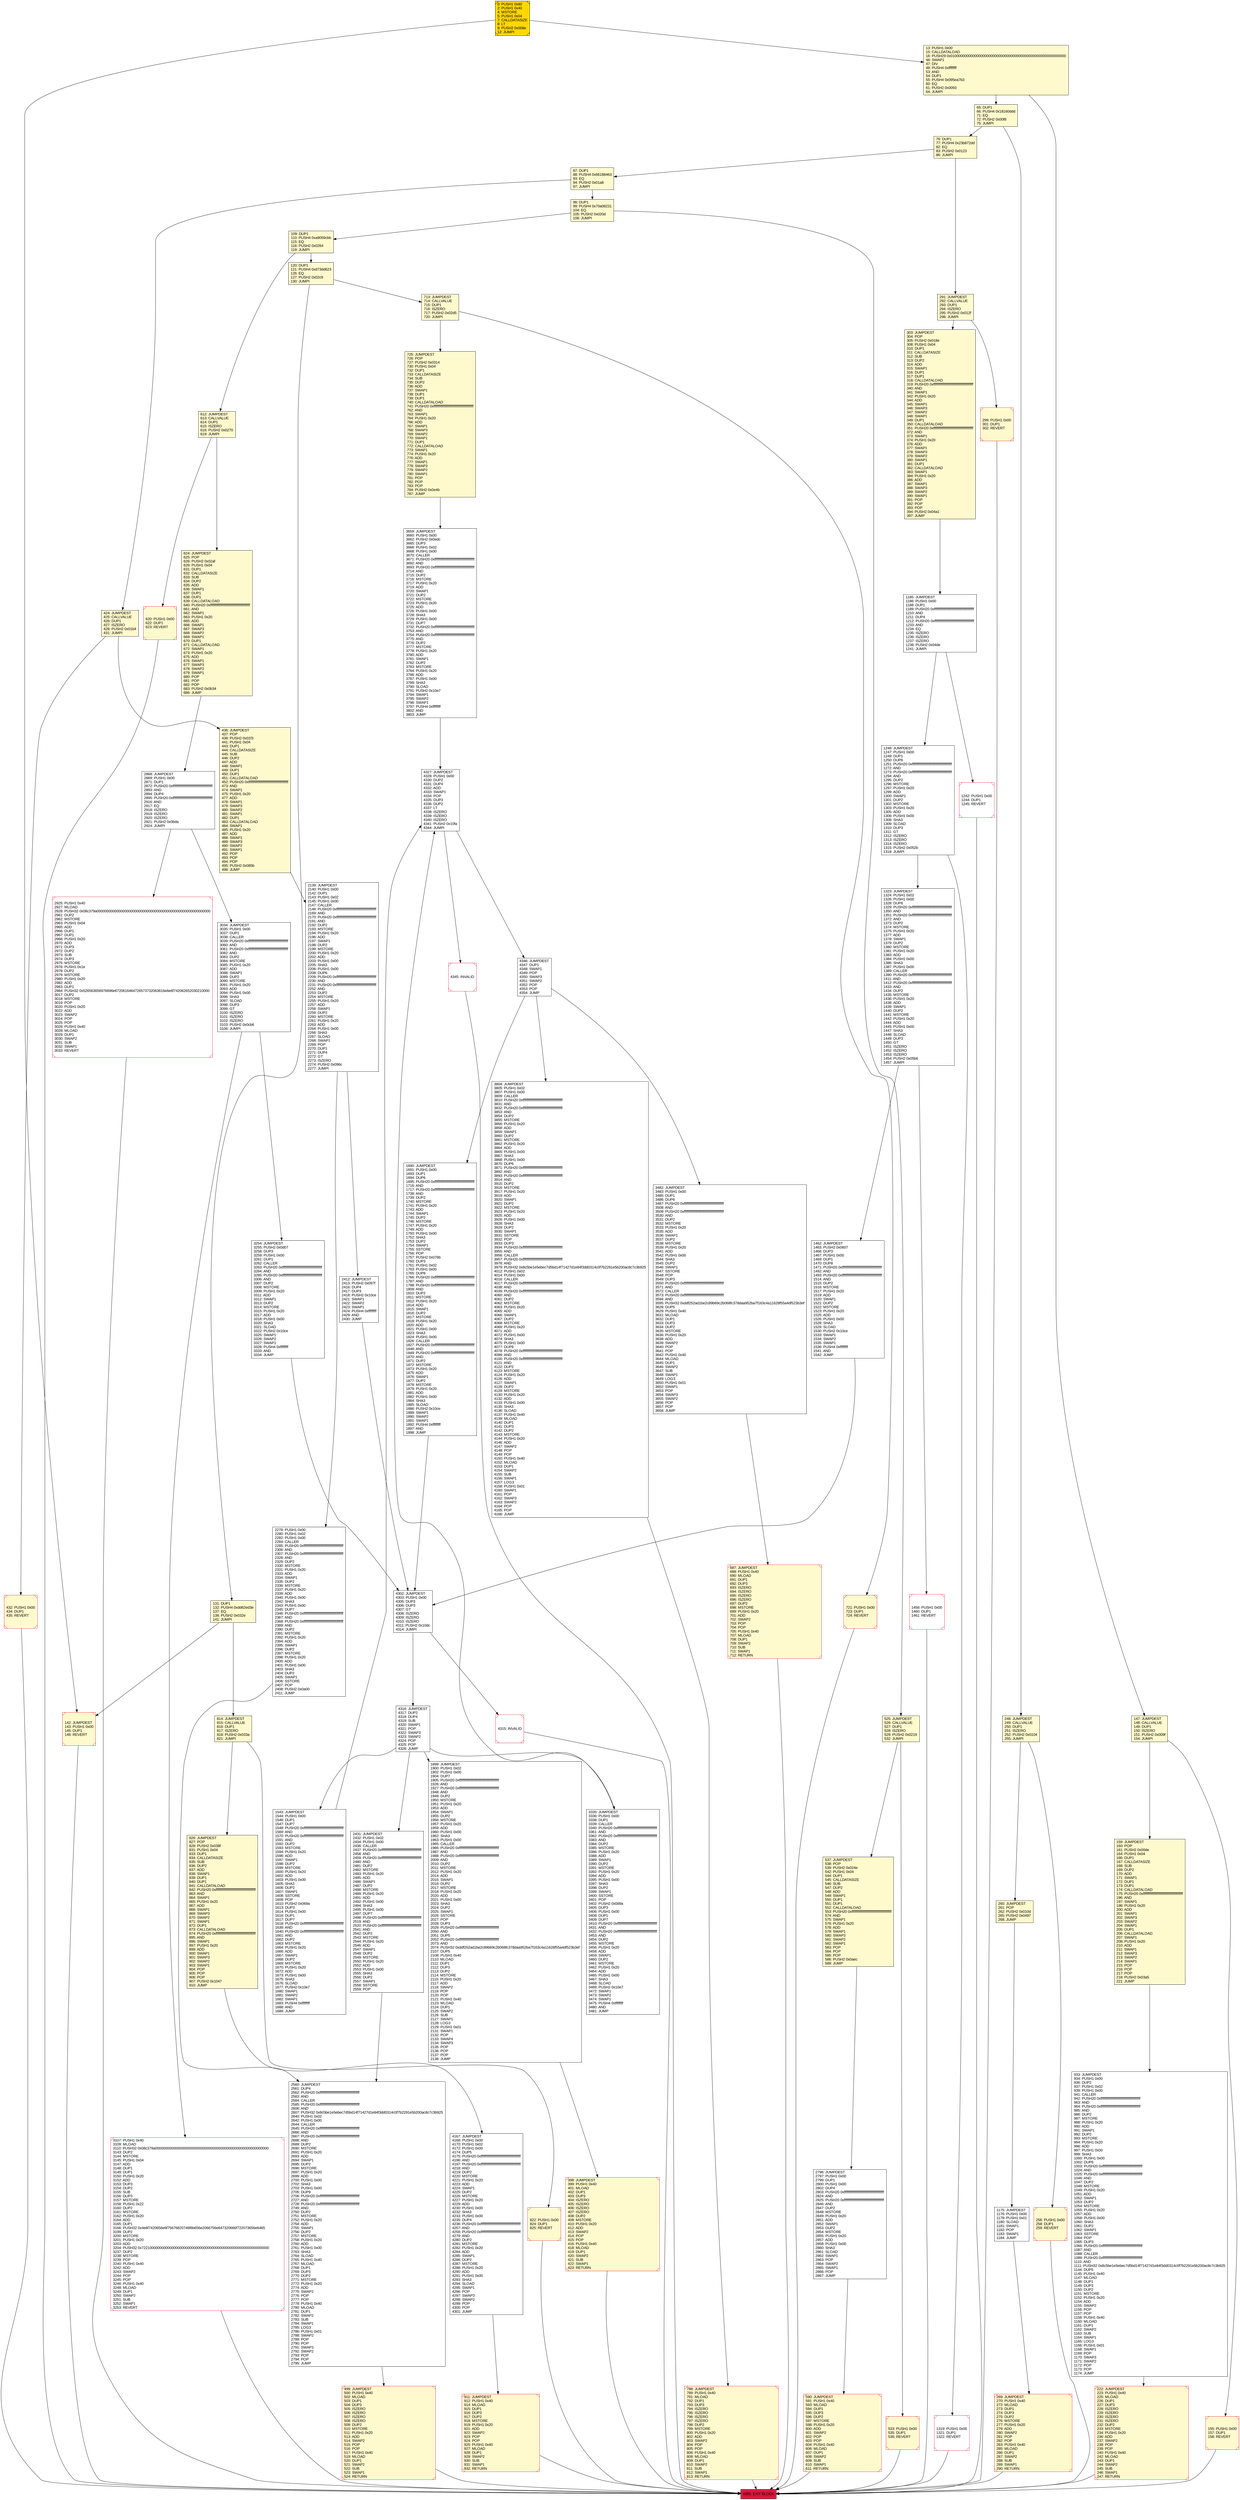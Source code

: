 digraph G {
bgcolor=transparent rankdir=UD;
node [shape=box style=filled color=black fillcolor=white fontname=arial fontcolor=black];
98 [label="98: DUP1\l99: PUSH4 0x70a08231\l104: EQ\l105: PUSH2 0x020d\l108: JUMPI\l" fillcolor=lemonchiffon ];
1543 [label="1543: JUMPDEST\l1544: PUSH1 0x00\l1546: DUP1\l1547: DUP7\l1548: PUSH20 0xffffffffffffffffffffffffffffffffffffffff\l1569: AND\l1570: PUSH20 0xffffffffffffffffffffffffffffffffffffffff\l1591: AND\l1592: DUP2\l1593: MSTORE\l1594: PUSH1 0x20\l1596: ADD\l1597: SWAP1\l1598: DUP2\l1599: MSTORE\l1600: PUSH1 0x20\l1602: ADD\l1603: PUSH1 0x00\l1605: SHA3\l1606: DUP2\l1607: SWAP1\l1608: SSTORE\l1609: POP\l1610: PUSH2 0x069a\l1613: DUP3\l1614: PUSH1 0x00\l1616: DUP1\l1617: DUP7\l1618: PUSH20 0xffffffffffffffffffffffffffffffffffffffff\l1639: AND\l1640: PUSH20 0xffffffffffffffffffffffffffffffffffffffff\l1661: AND\l1662: DUP2\l1663: MSTORE\l1664: PUSH1 0x20\l1666: ADD\l1667: SWAP1\l1668: DUP2\l1669: MSTORE\l1670: PUSH1 0x20\l1672: ADD\l1673: PUSH1 0x00\l1675: SHA3\l1676: SLOAD\l1677: PUSH2 0x10e7\l1680: SWAP1\l1681: SWAP2\l1682: SWAP1\l1683: PUSH4 0xffffffff\l1688: AND\l1689: JUMP\l" ];
4355 [label="4355: EXIT BLOCK\l" fillcolor=crimson ];
1175 [label="1175: JUMPDEST\l1176: PUSH1 0x00\l1178: PUSH1 0x01\l1180: SLOAD\l1181: SWAP1\l1182: POP\l1183: SWAP1\l1184: JUMP\l" ];
291 [label="291: JUMPDEST\l292: CALLVALUE\l293: DUP1\l294: ISZERO\l295: PUSH2 0x012f\l298: JUMPI\l" fillcolor=lemonchiffon ];
1319 [label="1319: PUSH1 0x00\l1321: DUP1\l1322: REVERT\l" shape=Msquare color=crimson ];
3034 [label="3034: JUMPDEST\l3035: PUSH1 0x00\l3037: DUP1\l3038: CALLER\l3039: PUSH20 0xffffffffffffffffffffffffffffffffffffffff\l3060: AND\l3061: PUSH20 0xffffffffffffffffffffffffffffffffffffffff\l3082: AND\l3083: DUP2\l3084: MSTORE\l3085: PUSH1 0x20\l3087: ADD\l3088: SWAP1\l3089: DUP2\l3090: MSTORE\l3091: PUSH1 0x20\l3093: ADD\l3094: PUSH1 0x00\l3096: SHA3\l3097: SLOAD\l3098: DUP3\l3099: GT\l3100: ISZERO\l3101: ISZERO\l3102: ISZERO\l3103: PUSH2 0x0cb6\l3106: JUMPI\l" ];
147 [label="147: JUMPDEST\l148: CALLVALUE\l149: DUP1\l150: ISZERO\l151: PUSH2 0x009f\l154: JUMPI\l" fillcolor=lemonchiffon ];
299 [label="299: PUSH1 0x00\l301: DUP1\l302: REVERT\l" fillcolor=lemonchiffon shape=Msquare color=crimson ];
142 [label="142: JUMPDEST\l143: PUSH1 0x00\l145: DUP1\l146: REVERT\l" fillcolor=lemonchiffon shape=Msquare color=crimson ];
2139 [label="2139: JUMPDEST\l2140: PUSH1 0x00\l2142: DUP1\l2143: PUSH1 0x02\l2145: PUSH1 0x00\l2147: CALLER\l2148: PUSH20 0xffffffffffffffffffffffffffffffffffffffff\l2169: AND\l2170: PUSH20 0xffffffffffffffffffffffffffffffffffffffff\l2191: AND\l2192: DUP2\l2193: MSTORE\l2194: PUSH1 0x20\l2196: ADD\l2197: SWAP1\l2198: DUP2\l2199: MSTORE\l2200: PUSH1 0x20\l2202: ADD\l2203: PUSH1 0x00\l2205: SHA3\l2206: PUSH1 0x00\l2208: DUP6\l2209: PUSH20 0xffffffffffffffffffffffffffffffffffffffff\l2230: AND\l2231: PUSH20 0xffffffffffffffffffffffffffffffffffffffff\l2252: AND\l2253: DUP2\l2254: MSTORE\l2255: PUSH1 0x20\l2257: ADD\l2258: SWAP1\l2259: DUP2\l2260: MSTORE\l2261: PUSH1 0x20\l2263: ADD\l2264: PUSH1 0x00\l2266: SHA3\l2267: SLOAD\l2268: SWAP1\l2269: POP\l2270: DUP1\l2271: DUP4\l2272: GT\l2273: ISZERO\l2274: PUSH2 0x096c\l2277: JUMPI\l" ];
432 [label="432: PUSH1 0x00\l434: DUP1\l435: REVERT\l" fillcolor=lemonchiffon shape=Msquare color=crimson ];
687 [label="687: JUMPDEST\l688: PUSH1 0x40\l690: MLOAD\l691: DUP1\l692: DUP3\l693: ISZERO\l694: ISZERO\l695: ISZERO\l696: ISZERO\l697: DUP2\l698: MSTORE\l699: PUSH1 0x20\l701: ADD\l702: SWAP2\l703: POP\l704: POP\l705: PUSH1 0x40\l707: MLOAD\l708: DUP1\l709: SWAP2\l710: SUB\l711: SWAP1\l712: RETURN\l" fillcolor=lemonchiffon shape=Msquare color=crimson ];
1458 [label="1458: PUSH1 0x00\l1460: DUP1\l1461: REVERT\l" shape=Msquare color=crimson ];
2412 [label="2412: JUMPDEST\l2413: PUSH2 0x097f\l2416: DUP4\l2417: DUP3\l2418: PUSH2 0x10ce\l2421: SWAP1\l2422: SWAP2\l2423: SWAP1\l2424: PUSH4 0xffffffff\l2429: AND\l2430: JUMP\l" ];
109 [label="109: DUP1\l110: PUSH4 0xa9059cbb\l115: EQ\l116: PUSH2 0x0264\l119: JUMPI\l" fillcolor=lemonchiffon ];
822 [label="822: PUSH1 0x00\l824: DUP1\l825: REVERT\l" fillcolor=lemonchiffon shape=Msquare color=crimson ];
13 [label="13: PUSH1 0x00\l15: CALLDATALOAD\l16: PUSH29 0x0100000000000000000000000000000000000000000000000000000000\l46: SWAP1\l47: DIV\l48: PUSH4 0xffffffff\l53: AND\l54: DUP1\l55: PUSH4 0x095ea7b3\l60: EQ\l61: PUSH2 0x0093\l64: JUMPI\l" fillcolor=lemonchiffon ];
525 [label="525: JUMPDEST\l526: CALLVALUE\l527: DUP1\l528: ISZERO\l529: PUSH2 0x0219\l532: JUMPI\l" fillcolor=lemonchiffon ];
1899 [label="1899: JUMPDEST\l1900: PUSH1 0x02\l1902: PUSH1 0x00\l1904: DUP7\l1905: PUSH20 0xffffffffffffffffffffffffffffffffffffffff\l1926: AND\l1927: PUSH20 0xffffffffffffffffffffffffffffffffffffffff\l1948: AND\l1949: DUP2\l1950: MSTORE\l1951: PUSH1 0x20\l1953: ADD\l1954: SWAP1\l1955: DUP2\l1956: MSTORE\l1957: PUSH1 0x20\l1959: ADD\l1960: PUSH1 0x00\l1962: SHA3\l1963: PUSH1 0x00\l1965: CALLER\l1966: PUSH20 0xffffffffffffffffffffffffffffffffffffffff\l1987: AND\l1988: PUSH20 0xffffffffffffffffffffffffffffffffffffffff\l2009: AND\l2010: DUP2\l2011: MSTORE\l2012: PUSH1 0x20\l2014: ADD\l2015: SWAP1\l2016: DUP2\l2017: MSTORE\l2018: PUSH1 0x20\l2020: ADD\l2021: PUSH1 0x00\l2023: SHA3\l2024: DUP2\l2025: SWAP1\l2026: SSTORE\l2027: POP\l2028: DUP3\l2029: PUSH20 0xffffffffffffffffffffffffffffffffffffffff\l2050: AND\l2051: DUP5\l2052: PUSH20 0xffffffffffffffffffffffffffffffffffffffff\l2073: AND\l2074: PUSH32 0xddf252ad1be2c89b69c2b068fc378daa952ba7f163c4a11628f55a4df523b3ef\l2107: DUP5\l2108: PUSH1 0x40\l2110: MLOAD\l2111: DUP1\l2112: DUP3\l2113: DUP2\l2114: MSTORE\l2115: PUSH1 0x20\l2117: ADD\l2118: SWAP2\l2119: POP\l2120: POP\l2121: PUSH1 0x40\l2123: MLOAD\l2124: DUP1\l2125: SWAP2\l2126: SUB\l2127: SWAP1\l2128: LOG3\l2129: PUSH1 0x01\l2131: SWAP1\l2132: POP\l2133: SWAP4\l2134: SWAP3\l2135: POP\l2136: POP\l2137: POP\l2138: JUMP\l" ];
256 [label="256: PUSH1 0x00\l258: DUP1\l259: REVERT\l" fillcolor=lemonchiffon shape=Msquare color=crimson ];
1323 [label="1323: JUMPDEST\l1324: PUSH1 0x02\l1326: PUSH1 0x00\l1328: DUP6\l1329: PUSH20 0xffffffffffffffffffffffffffffffffffffffff\l1350: AND\l1351: PUSH20 0xffffffffffffffffffffffffffffffffffffffff\l1372: AND\l1373: DUP2\l1374: MSTORE\l1375: PUSH1 0x20\l1377: ADD\l1378: SWAP1\l1379: DUP2\l1380: MSTORE\l1381: PUSH1 0x20\l1383: ADD\l1384: PUSH1 0x00\l1386: SHA3\l1387: PUSH1 0x00\l1389: CALLER\l1390: PUSH20 0xffffffffffffffffffffffffffffffffffffffff\l1411: AND\l1412: PUSH20 0xffffffffffffffffffffffffffffffffffffffff\l1433: AND\l1434: DUP2\l1435: MSTORE\l1436: PUSH1 0x20\l1438: ADD\l1439: SWAP1\l1440: DUP2\l1441: MSTORE\l1442: PUSH1 0x20\l1444: ADD\l1445: PUSH1 0x00\l1447: SHA3\l1448: SLOAD\l1449: DUP3\l1450: GT\l1451: ISZERO\l1452: ISZERO\l1453: ISZERO\l1454: PUSH2 0x05b6\l1457: JUMPI\l" ];
1690 [label="1690: JUMPDEST\l1691: PUSH1 0x00\l1693: DUP1\l1694: DUP6\l1695: PUSH20 0xffffffffffffffffffffffffffffffffffffffff\l1716: AND\l1717: PUSH20 0xffffffffffffffffffffffffffffffffffffffff\l1738: AND\l1739: DUP2\l1740: MSTORE\l1741: PUSH1 0x20\l1743: ADD\l1744: SWAP1\l1745: DUP2\l1746: MSTORE\l1747: PUSH1 0x20\l1749: ADD\l1750: PUSH1 0x00\l1752: SHA3\l1753: DUP2\l1754: SWAP1\l1755: SSTORE\l1756: POP\l1757: PUSH2 0x076b\l1760: DUP3\l1761: PUSH1 0x02\l1763: PUSH1 0x00\l1765: DUP8\l1766: PUSH20 0xffffffffffffffffffffffffffffffffffffffff\l1787: AND\l1788: PUSH20 0xffffffffffffffffffffffffffffffffffffffff\l1809: AND\l1810: DUP2\l1811: MSTORE\l1812: PUSH1 0x20\l1814: ADD\l1815: SWAP1\l1816: DUP2\l1817: MSTORE\l1818: PUSH1 0x20\l1820: ADD\l1821: PUSH1 0x00\l1823: SHA3\l1824: PUSH1 0x00\l1826: CALLER\l1827: PUSH20 0xffffffffffffffffffffffffffffffffffffffff\l1848: AND\l1849: PUSH20 0xffffffffffffffffffffffffffffffffffffffff\l1870: AND\l1871: DUP2\l1872: MSTORE\l1873: PUSH1 0x20\l1875: ADD\l1876: SWAP1\l1877: DUP2\l1878: MSTORE\l1879: PUSH1 0x20\l1881: ADD\l1882: PUSH1 0x00\l1884: SHA3\l1885: SLOAD\l1886: PUSH2 0x10ce\l1889: SWAP1\l1890: SWAP2\l1891: SWAP1\l1892: PUSH4 0xffffffff\l1897: AND\l1898: JUMP\l" ];
3107 [label="3107: PUSH1 0x40\l3109: MLOAD\l3110: PUSH32 0x08c379a000000000000000000000000000000000000000000000000000000000\l3143: DUP2\l3144: MSTORE\l3145: PUSH1 0x04\l3147: ADD\l3148: DUP1\l3149: DUP1\l3150: PUSH1 0x20\l3152: ADD\l3153: DUP3\l3154: DUP2\l3155: SUB\l3156: DUP3\l3157: MSTORE\l3158: PUSH1 0x22\l3160: DUP2\l3161: MSTORE\l3162: PUSH1 0x20\l3164: ADD\l3165: DUP1\l3166: PUSH32 0x4e6f7420656e6f75676820746f6b656e2066756e647320666f722073656e6465\l3199: DUP2\l3200: MSTORE\l3201: PUSH1 0x20\l3203: ADD\l3204: PUSH32 0x7221000000000000000000000000000000000000000000000000000000000000\l3237: DUP2\l3238: MSTORE\l3239: POP\l3240: PUSH1 0x40\l3242: ADD\l3243: SWAP2\l3244: POP\l3245: POP\l3246: PUSH1 0x40\l3248: MLOAD\l3249: DUP1\l3250: SWAP2\l3251: SUB\l3252: SWAP1\l3253: REVERT\l" shape=Msquare color=crimson ];
3254 [label="3254: JUMPDEST\l3255: PUSH2 0x0d07\l3258: DUP3\l3259: PUSH1 0x00\l3261: DUP1\l3262: CALLER\l3263: PUSH20 0xffffffffffffffffffffffffffffffffffffffff\l3284: AND\l3285: PUSH20 0xffffffffffffffffffffffffffffffffffffffff\l3306: AND\l3307: DUP2\l3308: MSTORE\l3309: PUSH1 0x20\l3311: ADD\l3312: SWAP1\l3313: DUP2\l3314: MSTORE\l3315: PUSH1 0x20\l3317: ADD\l3318: PUSH1 0x00\l3320: SHA3\l3321: SLOAD\l3322: PUSH2 0x10ce\l3325: SWAP1\l3326: SWAP2\l3327: SWAP1\l3328: PUSH4 0xffffffff\l3333: AND\l3334: JUMP\l" ];
788 [label="788: JUMPDEST\l789: PUSH1 0x40\l791: MLOAD\l792: DUP1\l793: DUP3\l794: ISZERO\l795: ISZERO\l796: ISZERO\l797: ISZERO\l798: DUP2\l799: MSTORE\l800: PUSH1 0x20\l802: ADD\l803: SWAP2\l804: POP\l805: POP\l806: PUSH1 0x40\l808: MLOAD\l809: DUP1\l810: SWAP2\l811: SUB\l812: SWAP1\l813: RETURN\l" fillcolor=lemonchiffon shape=Msquare color=crimson ];
4327 [label="4327: JUMPDEST\l4328: PUSH1 0x00\l4330: DUP2\l4331: DUP4\l4332: ADD\l4333: SWAP1\l4334: POP\l4335: DUP3\l4336: DUP2\l4337: LT\l4338: ISZERO\l4339: ISZERO\l4340: ISZERO\l4341: PUSH2 0x10fa\l4344: JUMPI\l" ];
713 [label="713: JUMPDEST\l714: CALLVALUE\l715: DUP1\l716: ISZERO\l717: PUSH2 0x02d5\l720: JUMPI\l" fillcolor=lemonchiffon ];
1185 [label="1185: JUMPDEST\l1186: PUSH1 0x00\l1188: DUP1\l1189: PUSH20 0xffffffffffffffffffffffffffffffffffffffff\l1210: AND\l1211: DUP4\l1212: PUSH20 0xffffffffffffffffffffffffffffffffffffffff\l1233: AND\l1234: EQ\l1235: ISZERO\l1236: ISZERO\l1237: ISZERO\l1238: PUSH2 0x04de\l1241: JUMPI\l" ];
624 [label="624: JUMPDEST\l625: POP\l626: PUSH2 0x02af\l629: PUSH1 0x04\l631: DUP1\l632: CALLDATASIZE\l633: SUB\l634: DUP2\l635: ADD\l636: SWAP1\l637: DUP1\l638: DUP1\l639: CALLDATALOAD\l640: PUSH20 0xffffffffffffffffffffffffffffffffffffffff\l661: AND\l662: SWAP1\l663: PUSH1 0x20\l665: ADD\l666: SWAP1\l667: SWAP3\l668: SWAP2\l669: SWAP1\l670: DUP1\l671: CALLDATALOAD\l672: SWAP1\l673: PUSH1 0x20\l675: ADD\l676: SWAP1\l677: SWAP3\l678: SWAP2\l679: SWAP1\l680: POP\l681: POP\l682: POP\l683: PUSH2 0x0b34\l686: JUMP\l" fillcolor=lemonchiffon ];
3804 [label="3804: JUMPDEST\l3805: PUSH1 0x02\l3807: PUSH1 0x00\l3809: CALLER\l3810: PUSH20 0xffffffffffffffffffffffffffffffffffffffff\l3831: AND\l3832: PUSH20 0xffffffffffffffffffffffffffffffffffffffff\l3853: AND\l3854: DUP2\l3855: MSTORE\l3856: PUSH1 0x20\l3858: ADD\l3859: SWAP1\l3860: DUP2\l3861: MSTORE\l3862: PUSH1 0x20\l3864: ADD\l3865: PUSH1 0x00\l3867: SHA3\l3868: PUSH1 0x00\l3870: DUP6\l3871: PUSH20 0xffffffffffffffffffffffffffffffffffffffff\l3892: AND\l3893: PUSH20 0xffffffffffffffffffffffffffffffffffffffff\l3914: AND\l3915: DUP2\l3916: MSTORE\l3917: PUSH1 0x20\l3919: ADD\l3920: SWAP1\l3921: DUP2\l3922: MSTORE\l3923: PUSH1 0x20\l3925: ADD\l3926: PUSH1 0x00\l3928: SHA3\l3929: DUP2\l3930: SWAP1\l3931: SSTORE\l3932: POP\l3933: DUP3\l3934: PUSH20 0xffffffffffffffffffffffffffffffffffffffff\l3955: AND\l3956: CALLER\l3957: PUSH20 0xffffffffffffffffffffffffffffffffffffffff\l3978: AND\l3979: PUSH32 0x8c5be1e5ebec7d5bd14f71427d1e84f3dd0314c0f7b2291e5b200ac8c7c3b925\l4012: PUSH1 0x02\l4014: PUSH1 0x00\l4016: CALLER\l4017: PUSH20 0xffffffffffffffffffffffffffffffffffffffff\l4038: AND\l4039: PUSH20 0xffffffffffffffffffffffffffffffffffffffff\l4060: AND\l4061: DUP2\l4062: MSTORE\l4063: PUSH1 0x20\l4065: ADD\l4066: SWAP1\l4067: DUP2\l4068: MSTORE\l4069: PUSH1 0x20\l4071: ADD\l4072: PUSH1 0x00\l4074: SHA3\l4075: PUSH1 0x00\l4077: DUP8\l4078: PUSH20 0xffffffffffffffffffffffffffffffffffffffff\l4099: AND\l4100: PUSH20 0xffffffffffffffffffffffffffffffffffffffff\l4121: AND\l4122: DUP2\l4123: MSTORE\l4124: PUSH1 0x20\l4126: ADD\l4127: SWAP1\l4128: DUP2\l4129: MSTORE\l4130: PUSH1 0x20\l4132: ADD\l4133: PUSH1 0x00\l4135: SHA3\l4136: SLOAD\l4137: PUSH1 0x40\l4139: MLOAD\l4140: DUP1\l4141: DUP3\l4142: DUP2\l4143: MSTORE\l4144: PUSH1 0x20\l4146: ADD\l4147: SWAP2\l4148: POP\l4149: POP\l4150: PUSH1 0x40\l4152: MLOAD\l4153: DUP1\l4154: SWAP2\l4155: SUB\l4156: SWAP1\l4157: LOG3\l4158: PUSH1 0x01\l4160: SWAP1\l4161: POP\l4162: SWAP3\l4163: SWAP2\l4164: POP\l4165: POP\l4166: JUMP\l" ];
398 [label="398: JUMPDEST\l399: PUSH1 0x40\l401: MLOAD\l402: DUP1\l403: DUP3\l404: ISZERO\l405: ISZERO\l406: ISZERO\l407: ISZERO\l408: DUP2\l409: MSTORE\l410: PUSH1 0x20\l412: ADD\l413: SWAP2\l414: POP\l415: POP\l416: PUSH1 0x40\l418: MLOAD\l419: DUP1\l420: SWAP2\l421: SUB\l422: SWAP1\l423: RETURN\l" fillcolor=lemonchiffon shape=Msquare color=crimson ];
1246 [label="1246: JUMPDEST\l1247: PUSH1 0x00\l1249: DUP1\l1250: DUP6\l1251: PUSH20 0xffffffffffffffffffffffffffffffffffffffff\l1272: AND\l1273: PUSH20 0xffffffffffffffffffffffffffffffffffffffff\l1294: AND\l1295: DUP2\l1296: MSTORE\l1297: PUSH1 0x20\l1299: ADD\l1300: SWAP1\l1301: DUP2\l1302: MSTORE\l1303: PUSH1 0x20\l1305: ADD\l1306: PUSH1 0x00\l1308: SHA3\l1309: SLOAD\l1310: DUP3\l1311: GT\l1312: ISZERO\l1313: ISZERO\l1314: ISZERO\l1315: PUSH2 0x052b\l1318: JUMPI\l" ];
120 [label="120: DUP1\l121: PUSH4 0xd73dd623\l126: EQ\l127: PUSH2 0x02c9\l130: JUMPI\l" fillcolor=lemonchiffon ];
533 [label="533: PUSH1 0x00\l535: DUP1\l536: REVERT\l" fillcolor=lemonchiffon shape=Msquare color=crimson ];
155 [label="155: PUSH1 0x00\l157: DUP1\l158: REVERT\l" fillcolor=lemonchiffon shape=Msquare color=crimson ];
3659 [label="3659: JUMPDEST\l3660: PUSH1 0x00\l3662: PUSH2 0x0edc\l3665: DUP3\l3666: PUSH1 0x02\l3668: PUSH1 0x00\l3670: CALLER\l3671: PUSH20 0xffffffffffffffffffffffffffffffffffffffff\l3692: AND\l3693: PUSH20 0xffffffffffffffffffffffffffffffffffffffff\l3714: AND\l3715: DUP2\l3716: MSTORE\l3717: PUSH1 0x20\l3719: ADD\l3720: SWAP1\l3721: DUP2\l3722: MSTORE\l3723: PUSH1 0x20\l3725: ADD\l3726: PUSH1 0x00\l3728: SHA3\l3729: PUSH1 0x00\l3731: DUP7\l3732: PUSH20 0xffffffffffffffffffffffffffffffffffffffff\l3753: AND\l3754: PUSH20 0xffffffffffffffffffffffffffffffffffffffff\l3775: AND\l3776: DUP2\l3777: MSTORE\l3778: PUSH1 0x20\l3780: ADD\l3781: SWAP1\l3782: DUP2\l3783: MSTORE\l3784: PUSH1 0x20\l3786: ADD\l3787: PUSH1 0x00\l3789: SHA3\l3790: SLOAD\l3791: PUSH2 0x10e7\l3794: SWAP1\l3795: SWAP2\l3796: SWAP1\l3797: PUSH4 0xffffffff\l3802: AND\l3803: JUMP\l" ];
2431 [label="2431: JUMPDEST\l2432: PUSH1 0x02\l2434: PUSH1 0x00\l2436: CALLER\l2437: PUSH20 0xffffffffffffffffffffffffffffffffffffffff\l2458: AND\l2459: PUSH20 0xffffffffffffffffffffffffffffffffffffffff\l2480: AND\l2481: DUP2\l2482: MSTORE\l2483: PUSH1 0x20\l2485: ADD\l2486: SWAP1\l2487: DUP2\l2488: MSTORE\l2489: PUSH1 0x20\l2491: ADD\l2492: PUSH1 0x00\l2494: SHA3\l2495: PUSH1 0x00\l2497: DUP7\l2498: PUSH20 0xffffffffffffffffffffffffffffffffffffffff\l2519: AND\l2520: PUSH20 0xffffffffffffffffffffffffffffffffffffffff\l2541: AND\l2542: DUP2\l2543: MSTORE\l2544: PUSH1 0x20\l2546: ADD\l2547: SWAP1\l2548: DUP2\l2549: MSTORE\l2550: PUSH1 0x20\l2552: ADD\l2553: PUSH1 0x00\l2555: SHA3\l2556: DUP2\l2557: SWAP1\l2558: SSTORE\l2559: POP\l" ];
911 [label="911: JUMPDEST\l912: PUSH1 0x40\l914: MLOAD\l915: DUP1\l916: DUP3\l917: DUP2\l918: MSTORE\l919: PUSH1 0x20\l921: ADD\l922: SWAP2\l923: POP\l924: POP\l925: PUSH1 0x40\l927: MLOAD\l928: DUP1\l929: SWAP2\l930: SUB\l931: SWAP1\l932: RETURN\l" fillcolor=lemonchiffon shape=Msquare color=crimson ];
3335 [label="3335: JUMPDEST\l3336: PUSH1 0x00\l3338: DUP1\l3339: CALLER\l3340: PUSH20 0xffffffffffffffffffffffffffffffffffffffff\l3361: AND\l3362: PUSH20 0xffffffffffffffffffffffffffffffffffffffff\l3383: AND\l3384: DUP2\l3385: MSTORE\l3386: PUSH1 0x20\l3388: ADD\l3389: SWAP1\l3390: DUP2\l3391: MSTORE\l3392: PUSH1 0x20\l3394: ADD\l3395: PUSH1 0x00\l3397: SHA3\l3398: DUP2\l3399: SWAP1\l3400: SSTORE\l3401: POP\l3402: PUSH2 0x0d9a\l3405: DUP3\l3406: PUSH1 0x00\l3408: DUP1\l3409: DUP7\l3410: PUSH20 0xffffffffffffffffffffffffffffffffffffffff\l3431: AND\l3432: PUSH20 0xffffffffffffffffffffffffffffffffffffffff\l3453: AND\l3454: DUP2\l3455: MSTORE\l3456: PUSH1 0x20\l3458: ADD\l3459: SWAP1\l3460: DUP2\l3461: MSTORE\l3462: PUSH1 0x20\l3464: ADD\l3465: PUSH1 0x00\l3467: SHA3\l3468: SLOAD\l3469: PUSH2 0x10e7\l3472: SWAP1\l3473: SWAP2\l3474: SWAP1\l3475: PUSH4 0xffffffff\l3480: AND\l3481: JUMP\l" ];
269 [label="269: JUMPDEST\l270: PUSH1 0x40\l272: MLOAD\l273: DUP1\l274: DUP3\l275: DUP2\l276: MSTORE\l277: PUSH1 0x20\l279: ADD\l280: SWAP2\l281: POP\l282: POP\l283: PUSH1 0x40\l285: MLOAD\l286: DUP1\l287: SWAP2\l288: SUB\l289: SWAP1\l290: RETURN\l" fillcolor=lemonchiffon shape=Msquare color=crimson ];
814 [label="814: JUMPDEST\l815: CALLVALUE\l816: DUP1\l817: ISZERO\l818: PUSH2 0x033a\l821: JUMPI\l" fillcolor=lemonchiffon ];
159 [label="159: JUMPDEST\l160: POP\l161: PUSH2 0x00de\l164: PUSH1 0x04\l166: DUP1\l167: CALLDATASIZE\l168: SUB\l169: DUP2\l170: ADD\l171: SWAP1\l172: DUP1\l173: DUP1\l174: CALLDATALOAD\l175: PUSH20 0xffffffffffffffffffffffffffffffffffffffff\l196: AND\l197: SWAP1\l198: PUSH1 0x20\l200: ADD\l201: SWAP1\l202: SWAP3\l203: SWAP2\l204: SWAP1\l205: DUP1\l206: CALLDATALOAD\l207: SWAP1\l208: PUSH1 0x20\l210: ADD\l211: SWAP1\l212: SWAP3\l213: SWAP2\l214: SWAP1\l215: POP\l216: POP\l217: POP\l218: PUSH2 0x03a5\l221: JUMP\l" fillcolor=lemonchiffon ];
537 [label="537: JUMPDEST\l538: POP\l539: PUSH2 0x024e\l542: PUSH1 0x04\l544: DUP1\l545: CALLDATASIZE\l546: SUB\l547: DUP2\l548: ADD\l549: SWAP1\l550: DUP1\l551: DUP1\l552: CALLDATALOAD\l553: PUSH20 0xffffffffffffffffffffffffffffffffffffffff\l574: AND\l575: SWAP1\l576: PUSH1 0x20\l578: ADD\l579: SWAP1\l580: SWAP3\l581: SWAP2\l582: SWAP1\l583: POP\l584: POP\l585: POP\l586: PUSH2 0x0aec\l589: JUMP\l" fillcolor=lemonchiffon ];
3482 [label="3482: JUMPDEST\l3483: PUSH1 0x00\l3485: DUP1\l3486: DUP6\l3487: PUSH20 0xffffffffffffffffffffffffffffffffffffffff\l3508: AND\l3509: PUSH20 0xffffffffffffffffffffffffffffffffffffffff\l3530: AND\l3531: DUP2\l3532: MSTORE\l3533: PUSH1 0x20\l3535: ADD\l3536: SWAP1\l3537: DUP2\l3538: MSTORE\l3539: PUSH1 0x20\l3541: ADD\l3542: PUSH1 0x00\l3544: SHA3\l3545: DUP2\l3546: SWAP1\l3547: SSTORE\l3548: POP\l3549: DUP3\l3550: PUSH20 0xffffffffffffffffffffffffffffffffffffffff\l3571: AND\l3572: CALLER\l3573: PUSH20 0xffffffffffffffffffffffffffffffffffffffff\l3594: AND\l3595: PUSH32 0xddf252ad1be2c89b69c2b068fc378daa952ba7f163c4a11628f55a4df523b3ef\l3628: DUP5\l3629: PUSH1 0x40\l3631: MLOAD\l3632: DUP1\l3633: DUP3\l3634: DUP2\l3635: MSTORE\l3636: PUSH1 0x20\l3638: ADD\l3639: SWAP2\l3640: POP\l3641: POP\l3642: PUSH1 0x40\l3644: MLOAD\l3645: DUP1\l3646: SWAP2\l3647: SUB\l3648: SWAP1\l3649: LOG3\l3650: PUSH1 0x01\l3652: SWAP1\l3653: POP\l3654: SWAP3\l3655: SWAP2\l3656: POP\l3657: POP\l3658: JUMP\l" ];
131 [label="131: DUP1\l132: PUSH4 0xdd62ed3e\l137: EQ\l138: PUSH2 0x032e\l141: JUMPI\l" fillcolor=lemonchiffon ];
4345 [label="4345: INVALID\l" shape=Msquare color=crimson ];
2868 [label="2868: JUMPDEST\l2869: PUSH1 0x00\l2871: DUP1\l2872: PUSH20 0xffffffffffffffffffffffffffffffffffffffff\l2893: AND\l2894: DUP4\l2895: PUSH20 0xffffffffffffffffffffffffffffffffffffffff\l2916: AND\l2917: EQ\l2918: ISZERO\l2919: ISZERO\l2920: ISZERO\l2921: PUSH2 0x0bda\l2924: JUMPI\l" ];
826 [label="826: JUMPDEST\l827: POP\l828: PUSH2 0x038f\l831: PUSH1 0x04\l833: DUP1\l834: CALLDATASIZE\l835: SUB\l836: DUP2\l837: ADD\l838: SWAP1\l839: DUP1\l840: DUP1\l841: CALLDATALOAD\l842: PUSH20 0xffffffffffffffffffffffffffffffffffffffff\l863: AND\l864: SWAP1\l865: PUSH1 0x20\l867: ADD\l868: SWAP1\l869: SWAP3\l870: SWAP2\l871: SWAP1\l872: DUP1\l873: CALLDATALOAD\l874: PUSH20 0xffffffffffffffffffffffffffffffffffffffff\l895: AND\l896: SWAP1\l897: PUSH1 0x20\l899: ADD\l900: SWAP1\l901: SWAP3\l902: SWAP2\l903: SWAP1\l904: POP\l905: POP\l906: POP\l907: PUSH2 0x1047\l910: JUMP\l" fillcolor=lemonchiffon ];
65 [label="65: DUP1\l66: PUSH4 0x18160ddd\l71: EQ\l72: PUSH2 0x00f8\l75: JUMPI\l" fillcolor=lemonchiffon ];
620 [label="620: PUSH1 0x00\l622: DUP1\l623: REVERT\l" fillcolor=lemonchiffon shape=Msquare color=crimson ];
499 [label="499: JUMPDEST\l500: PUSH1 0x40\l502: MLOAD\l503: DUP1\l504: DUP3\l505: ISZERO\l506: ISZERO\l507: ISZERO\l508: ISZERO\l509: DUP2\l510: MSTORE\l511: PUSH1 0x20\l513: ADD\l514: SWAP2\l515: POP\l516: POP\l517: PUSH1 0x40\l519: MLOAD\l520: DUP1\l521: SWAP2\l522: SUB\l523: SWAP1\l524: RETURN\l" fillcolor=lemonchiffon shape=Msquare color=crimson ];
2278 [label="2278: PUSH1 0x00\l2280: PUSH1 0x02\l2282: PUSH1 0x00\l2284: CALLER\l2285: PUSH20 0xffffffffffffffffffffffffffffffffffffffff\l2306: AND\l2307: PUSH20 0xffffffffffffffffffffffffffffffffffffffff\l2328: AND\l2329: DUP2\l2330: MSTORE\l2331: PUSH1 0x20\l2333: ADD\l2334: SWAP1\l2335: DUP2\l2336: MSTORE\l2337: PUSH1 0x20\l2339: ADD\l2340: PUSH1 0x00\l2342: SHA3\l2343: PUSH1 0x00\l2345: DUP7\l2346: PUSH20 0xffffffffffffffffffffffffffffffffffffffff\l2367: AND\l2368: PUSH20 0xffffffffffffffffffffffffffffffffffffffff\l2389: AND\l2390: DUP2\l2391: MSTORE\l2392: PUSH1 0x20\l2394: ADD\l2395: SWAP1\l2396: DUP2\l2397: MSTORE\l2398: PUSH1 0x20\l2400: ADD\l2401: PUSH1 0x00\l2403: SHA3\l2404: DUP2\l2405: SWAP1\l2406: SSTORE\l2407: POP\l2408: PUSH2 0x0a00\l2411: JUMP\l" ];
1462 [label="1462: JUMPDEST\l1463: PUSH2 0x0607\l1466: DUP3\l1467: PUSH1 0x00\l1469: DUP1\l1470: DUP8\l1471: PUSH20 0xffffffffffffffffffffffffffffffffffffffff\l1492: AND\l1493: PUSH20 0xffffffffffffffffffffffffffffffffffffffff\l1514: AND\l1515: DUP2\l1516: MSTORE\l1517: PUSH1 0x20\l1519: ADD\l1520: SWAP1\l1521: DUP2\l1522: MSTORE\l1523: PUSH1 0x20\l1525: ADD\l1526: PUSH1 0x00\l1528: SHA3\l1529: SLOAD\l1530: PUSH2 0x10ce\l1533: SWAP1\l1534: SWAP2\l1535: SWAP1\l1536: PUSH4 0xffffffff\l1541: AND\l1542: JUMP\l" ];
2925 [label="2925: PUSH1 0x40\l2927: MLOAD\l2928: PUSH32 0x08c379a000000000000000000000000000000000000000000000000000000000\l2961: DUP2\l2962: MSTORE\l2963: PUSH1 0x04\l2965: ADD\l2966: DUP1\l2967: DUP1\l2968: PUSH1 0x20\l2970: ADD\l2971: DUP3\l2972: DUP2\l2973: SUB\l2974: DUP3\l2975: MSTORE\l2976: PUSH1 0x1e\l2978: DUP2\l2979: MSTORE\l2980: PUSH1 0x20\l2982: ADD\l2983: DUP1\l2984: PUSH32 0x526563656976696e6720616464726573732063616e6e6f742062652030210000\l3017: DUP2\l3018: MSTORE\l3019: POP\l3020: PUSH1 0x20\l3022: ADD\l3023: SWAP2\l3024: POP\l3025: POP\l3026: PUSH1 0x40\l3028: MLOAD\l3029: DUP1\l3030: SWAP2\l3031: SUB\l3032: SWAP1\l3033: REVERT\l" shape=Msquare color=crimson ];
436 [label="436: JUMPDEST\l437: POP\l438: PUSH2 0x01f3\l441: PUSH1 0x04\l443: DUP1\l444: CALLDATASIZE\l445: SUB\l446: DUP2\l447: ADD\l448: SWAP1\l449: DUP1\l450: DUP1\l451: CALLDATALOAD\l452: PUSH20 0xffffffffffffffffffffffffffffffffffffffff\l473: AND\l474: SWAP1\l475: PUSH1 0x20\l477: ADD\l478: SWAP1\l479: SWAP3\l480: SWAP2\l481: SWAP1\l482: DUP1\l483: CALLDATALOAD\l484: SWAP1\l485: PUSH1 0x20\l487: ADD\l488: SWAP1\l489: SWAP3\l490: SWAP2\l491: SWAP1\l492: POP\l493: POP\l494: POP\l495: PUSH2 0x085b\l498: JUMP\l" fillcolor=lemonchiffon ];
87 [label="87: DUP1\l88: PUSH4 0x66188463\l93: EQ\l94: PUSH2 0x01a8\l97: JUMPI\l" fillcolor=lemonchiffon ];
424 [label="424: JUMPDEST\l425: CALLVALUE\l426: DUP1\l427: ISZERO\l428: PUSH2 0x01b4\l431: JUMPI\l" fillcolor=lemonchiffon ];
4167 [label="4167: JUMPDEST\l4168: PUSH1 0x00\l4170: PUSH1 0x02\l4172: PUSH1 0x00\l4174: DUP5\l4175: PUSH20 0xffffffffffffffffffffffffffffffffffffffff\l4196: AND\l4197: PUSH20 0xffffffffffffffffffffffffffffffffffffffff\l4218: AND\l4219: DUP2\l4220: MSTORE\l4221: PUSH1 0x20\l4223: ADD\l4224: SWAP1\l4225: DUP2\l4226: MSTORE\l4227: PUSH1 0x20\l4229: ADD\l4230: PUSH1 0x00\l4232: SHA3\l4233: PUSH1 0x00\l4235: DUP4\l4236: PUSH20 0xffffffffffffffffffffffffffffffffffffffff\l4257: AND\l4258: PUSH20 0xffffffffffffffffffffffffffffffffffffffff\l4279: AND\l4280: DUP2\l4281: MSTORE\l4282: PUSH1 0x20\l4284: ADD\l4285: SWAP1\l4286: DUP2\l4287: MSTORE\l4288: PUSH1 0x20\l4290: ADD\l4291: PUSH1 0x00\l4293: SHA3\l4294: SLOAD\l4295: SWAP1\l4296: POP\l4297: SWAP3\l4298: SWAP2\l4299: POP\l4300: POP\l4301: JUMP\l" ];
222 [label="222: JUMPDEST\l223: PUSH1 0x40\l225: MLOAD\l226: DUP1\l227: DUP3\l228: ISZERO\l229: ISZERO\l230: ISZERO\l231: ISZERO\l232: DUP2\l233: MSTORE\l234: PUSH1 0x20\l236: ADD\l237: SWAP2\l238: POP\l239: POP\l240: PUSH1 0x40\l242: MLOAD\l243: DUP1\l244: SWAP2\l245: SUB\l246: SWAP1\l247: RETURN\l" fillcolor=lemonchiffon shape=Msquare color=crimson ];
248 [label="248: JUMPDEST\l249: CALLVALUE\l250: DUP1\l251: ISZERO\l252: PUSH2 0x0104\l255: JUMPI\l" fillcolor=lemonchiffon ];
933 [label="933: JUMPDEST\l934: PUSH1 0x00\l936: DUP2\l937: PUSH1 0x02\l939: PUSH1 0x00\l941: CALLER\l942: PUSH20 0xffffffffffffffffffffffffffffffffffffffff\l963: AND\l964: PUSH20 0xffffffffffffffffffffffffffffffffffffffff\l985: AND\l986: DUP2\l987: MSTORE\l988: PUSH1 0x20\l990: ADD\l991: SWAP1\l992: DUP2\l993: MSTORE\l994: PUSH1 0x20\l996: ADD\l997: PUSH1 0x00\l999: SHA3\l1000: PUSH1 0x00\l1002: DUP6\l1003: PUSH20 0xffffffffffffffffffffffffffffffffffffffff\l1024: AND\l1025: PUSH20 0xffffffffffffffffffffffffffffffffffffffff\l1046: AND\l1047: DUP2\l1048: MSTORE\l1049: PUSH1 0x20\l1051: ADD\l1052: SWAP1\l1053: DUP2\l1054: MSTORE\l1055: PUSH1 0x20\l1057: ADD\l1058: PUSH1 0x00\l1060: SHA3\l1061: DUP2\l1062: SWAP1\l1063: SSTORE\l1064: POP\l1065: DUP3\l1066: PUSH20 0xffffffffffffffffffffffffffffffffffffffff\l1087: AND\l1088: CALLER\l1089: PUSH20 0xffffffffffffffffffffffffffffffffffffffff\l1110: AND\l1111: PUSH32 0x8c5be1e5ebec7d5bd14f71427d1e84f3dd0314c0f7b2291e5b200ac8c7c3b925\l1144: DUP5\l1145: PUSH1 0x40\l1147: MLOAD\l1148: DUP1\l1149: DUP3\l1150: DUP2\l1151: MSTORE\l1152: PUSH1 0x20\l1154: ADD\l1155: SWAP2\l1156: POP\l1157: POP\l1158: PUSH1 0x40\l1160: MLOAD\l1161: DUP1\l1162: SWAP2\l1163: SUB\l1164: SWAP1\l1165: LOG3\l1166: PUSH1 0x01\l1168: SWAP1\l1169: POP\l1170: SWAP3\l1171: SWAP2\l1172: POP\l1173: POP\l1174: JUMP\l" ];
4315 [label="4315: INVALID\l" shape=Msquare color=crimson ];
4316 [label="4316: JUMPDEST\l4317: DUP2\l4318: DUP4\l4319: SUB\l4320: SWAP1\l4321: POP\l4322: SWAP3\l4323: SWAP2\l4324: POP\l4325: POP\l4326: JUMP\l" ];
260 [label="260: JUMPDEST\l261: POP\l262: PUSH2 0x010d\l265: PUSH2 0x0497\l268: JUMP\l" fillcolor=lemonchiffon ];
2560 [label="2560: JUMPDEST\l2561: DUP4\l2562: PUSH20 0xffffffffffffffffffffffffffffffffffffffff\l2583: AND\l2584: CALLER\l2585: PUSH20 0xffffffffffffffffffffffffffffffffffffffff\l2606: AND\l2607: PUSH32 0x8c5be1e5ebec7d5bd14f71427d1e84f3dd0314c0f7b2291e5b200ac8c7c3b925\l2640: PUSH1 0x02\l2642: PUSH1 0x00\l2644: CALLER\l2645: PUSH20 0xffffffffffffffffffffffffffffffffffffffff\l2666: AND\l2667: PUSH20 0xffffffffffffffffffffffffffffffffffffffff\l2688: AND\l2689: DUP2\l2690: MSTORE\l2691: PUSH1 0x20\l2693: ADD\l2694: SWAP1\l2695: DUP2\l2696: MSTORE\l2697: PUSH1 0x20\l2699: ADD\l2700: PUSH1 0x00\l2702: SHA3\l2703: PUSH1 0x00\l2705: DUP9\l2706: PUSH20 0xffffffffffffffffffffffffffffffffffffffff\l2727: AND\l2728: PUSH20 0xffffffffffffffffffffffffffffffffffffffff\l2749: AND\l2750: DUP2\l2751: MSTORE\l2752: PUSH1 0x20\l2754: ADD\l2755: SWAP1\l2756: DUP2\l2757: MSTORE\l2758: PUSH1 0x20\l2760: ADD\l2761: PUSH1 0x00\l2763: SHA3\l2764: SLOAD\l2765: PUSH1 0x40\l2767: MLOAD\l2768: DUP1\l2769: DUP3\l2770: DUP2\l2771: MSTORE\l2772: PUSH1 0x20\l2774: ADD\l2775: SWAP2\l2776: POP\l2777: POP\l2778: PUSH1 0x40\l2780: MLOAD\l2781: DUP1\l2782: SWAP2\l2783: SUB\l2784: SWAP1\l2785: LOG3\l2786: PUSH1 0x01\l2788: SWAP2\l2789: POP\l2790: POP\l2791: SWAP3\l2792: SWAP2\l2793: POP\l2794: POP\l2795: JUMP\l" ];
612 [label="612: JUMPDEST\l613: CALLVALUE\l614: DUP1\l615: ISZERO\l616: PUSH2 0x0270\l619: JUMPI\l" fillcolor=lemonchiffon ];
303 [label="303: JUMPDEST\l304: POP\l305: PUSH2 0x018e\l308: PUSH1 0x04\l310: DUP1\l311: CALLDATASIZE\l312: SUB\l313: DUP2\l314: ADD\l315: SWAP1\l316: DUP1\l317: DUP1\l318: CALLDATALOAD\l319: PUSH20 0xffffffffffffffffffffffffffffffffffffffff\l340: AND\l341: SWAP1\l342: PUSH1 0x20\l344: ADD\l345: SWAP1\l346: SWAP3\l347: SWAP2\l348: SWAP1\l349: DUP1\l350: CALLDATALOAD\l351: PUSH20 0xffffffffffffffffffffffffffffffffffffffff\l372: AND\l373: SWAP1\l374: PUSH1 0x20\l376: ADD\l377: SWAP1\l378: SWAP3\l379: SWAP2\l380: SWAP1\l381: DUP1\l382: CALLDATALOAD\l383: SWAP1\l384: PUSH1 0x20\l386: ADD\l387: SWAP1\l388: SWAP3\l389: SWAP2\l390: SWAP1\l391: POP\l392: POP\l393: POP\l394: PUSH2 0x04a1\l397: JUMP\l" fillcolor=lemonchiffon ];
721 [label="721: PUSH1 0x00\l723: DUP1\l724: REVERT\l" fillcolor=lemonchiffon shape=Msquare color=crimson ];
0 [label="0: PUSH1 0x80\l2: PUSH1 0x40\l4: MSTORE\l5: PUSH1 0x04\l7: CALLDATASIZE\l8: LT\l9: PUSH2 0x008e\l12: JUMPI\l" fillcolor=lemonchiffon shape=Msquare fillcolor=gold ];
2796 [label="2796: JUMPDEST\l2797: PUSH1 0x00\l2799: DUP1\l2800: PUSH1 0x00\l2802: DUP4\l2803: PUSH20 0xffffffffffffffffffffffffffffffffffffffff\l2824: AND\l2825: PUSH20 0xffffffffffffffffffffffffffffffffffffffff\l2846: AND\l2847: DUP2\l2848: MSTORE\l2849: PUSH1 0x20\l2851: ADD\l2852: SWAP1\l2853: DUP2\l2854: MSTORE\l2855: PUSH1 0x20\l2857: ADD\l2858: PUSH1 0x00\l2860: SHA3\l2861: SLOAD\l2862: SWAP1\l2863: POP\l2864: SWAP2\l2865: SWAP1\l2866: POP\l2867: JUMP\l" ];
4346 [label="4346: JUMPDEST\l4347: DUP1\l4348: SWAP1\l4349: POP\l4350: SWAP3\l4351: SWAP2\l4352: POP\l4353: POP\l4354: JUMP\l" ];
725 [label="725: JUMPDEST\l726: POP\l727: PUSH2 0x0314\l730: PUSH1 0x04\l732: DUP1\l733: CALLDATASIZE\l734: SUB\l735: DUP2\l736: ADD\l737: SWAP1\l738: DUP1\l739: DUP1\l740: CALLDATALOAD\l741: PUSH20 0xffffffffffffffffffffffffffffffffffffffff\l762: AND\l763: SWAP1\l764: PUSH1 0x20\l766: ADD\l767: SWAP1\l768: SWAP3\l769: SWAP2\l770: SWAP1\l771: DUP1\l772: CALLDATALOAD\l773: SWAP1\l774: PUSH1 0x20\l776: ADD\l777: SWAP1\l778: SWAP3\l779: SWAP2\l780: SWAP1\l781: POP\l782: POP\l783: POP\l784: PUSH2 0x0e4b\l787: JUMP\l" fillcolor=lemonchiffon ];
76 [label="76: DUP1\l77: PUSH4 0x23b872dd\l82: EQ\l83: PUSH2 0x0123\l86: JUMPI\l" fillcolor=lemonchiffon ];
4302 [label="4302: JUMPDEST\l4303: PUSH1 0x00\l4305: DUP3\l4306: DUP3\l4307: GT\l4308: ISZERO\l4309: ISZERO\l4310: ISZERO\l4311: PUSH2 0x10dc\l4314: JUMPI\l" ];
1242 [label="1242: PUSH1 0x00\l1244: DUP1\l1245: REVERT\l" shape=Msquare color=crimson ];
590 [label="590: JUMPDEST\l591: PUSH1 0x40\l593: MLOAD\l594: DUP1\l595: DUP3\l596: DUP2\l597: MSTORE\l598: PUSH1 0x20\l600: ADD\l601: SWAP2\l602: POP\l603: POP\l604: PUSH1 0x40\l606: MLOAD\l607: DUP1\l608: SWAP2\l609: SUB\l610: SWAP1\l611: RETURN\l" fillcolor=lemonchiffon shape=Msquare color=crimson ];
248 -> 260;
87 -> 424;
1458 -> 4355;
432 -> 4355;
13 -> 147;
3335 -> 4327;
98 -> 109;
3804 -> 788;
98 -> 525;
120 -> 713;
2868 -> 2925;
4302 -> 4316;
76 -> 87;
3034 -> 3254;
2560 -> 499;
3034 -> 3107;
612 -> 620;
3107 -> 4355;
65 -> 248;
1899 -> 398;
788 -> 4355;
1543 -> 4327;
155 -> 4355;
911 -> 4355;
612 -> 624;
303 -> 1185;
725 -> 3659;
4345 -> 4355;
147 -> 159;
2868 -> 3034;
4327 -> 4346;
2925 -> 4355;
2431 -> 2560;
814 -> 822;
4316 -> 3335;
4316 -> 2431;
260 -> 1175;
4316 -> 1543;
4315 -> 4355;
0 -> 13;
721 -> 4355;
1242 -> 4355;
0 -> 142;
4316 -> 1899;
424 -> 436;
1319 -> 4355;
2796 -> 590;
131 -> 814;
933 -> 222;
142 -> 4355;
299 -> 4355;
814 -> 826;
291 -> 299;
687 -> 4355;
1246 -> 1323;
3659 -> 4327;
822 -> 4355;
826 -> 4167;
1185 -> 1246;
2139 -> 2412;
4302 -> 4315;
256 -> 4355;
109 -> 120;
159 -> 933;
525 -> 533;
1462 -> 4302;
1323 -> 1458;
65 -> 76;
398 -> 4355;
147 -> 155;
1246 -> 1319;
533 -> 4355;
537 -> 2796;
4346 -> 3482;
269 -> 4355;
1175 -> 269;
2278 -> 2560;
248 -> 256;
4346 -> 3804;
499 -> 4355;
131 -> 142;
424 -> 432;
620 -> 4355;
13 -> 65;
1185 -> 1242;
436 -> 2139;
713 -> 725;
3482 -> 687;
87 -> 98;
525 -> 537;
2139 -> 2278;
3254 -> 4302;
4346 -> 1690;
713 -> 721;
1690 -> 4302;
222 -> 4355;
4167 -> 911;
624 -> 2868;
291 -> 303;
2412 -> 4302;
4327 -> 4345;
120 -> 131;
1323 -> 1462;
109 -> 612;
76 -> 291;
590 -> 4355;
}